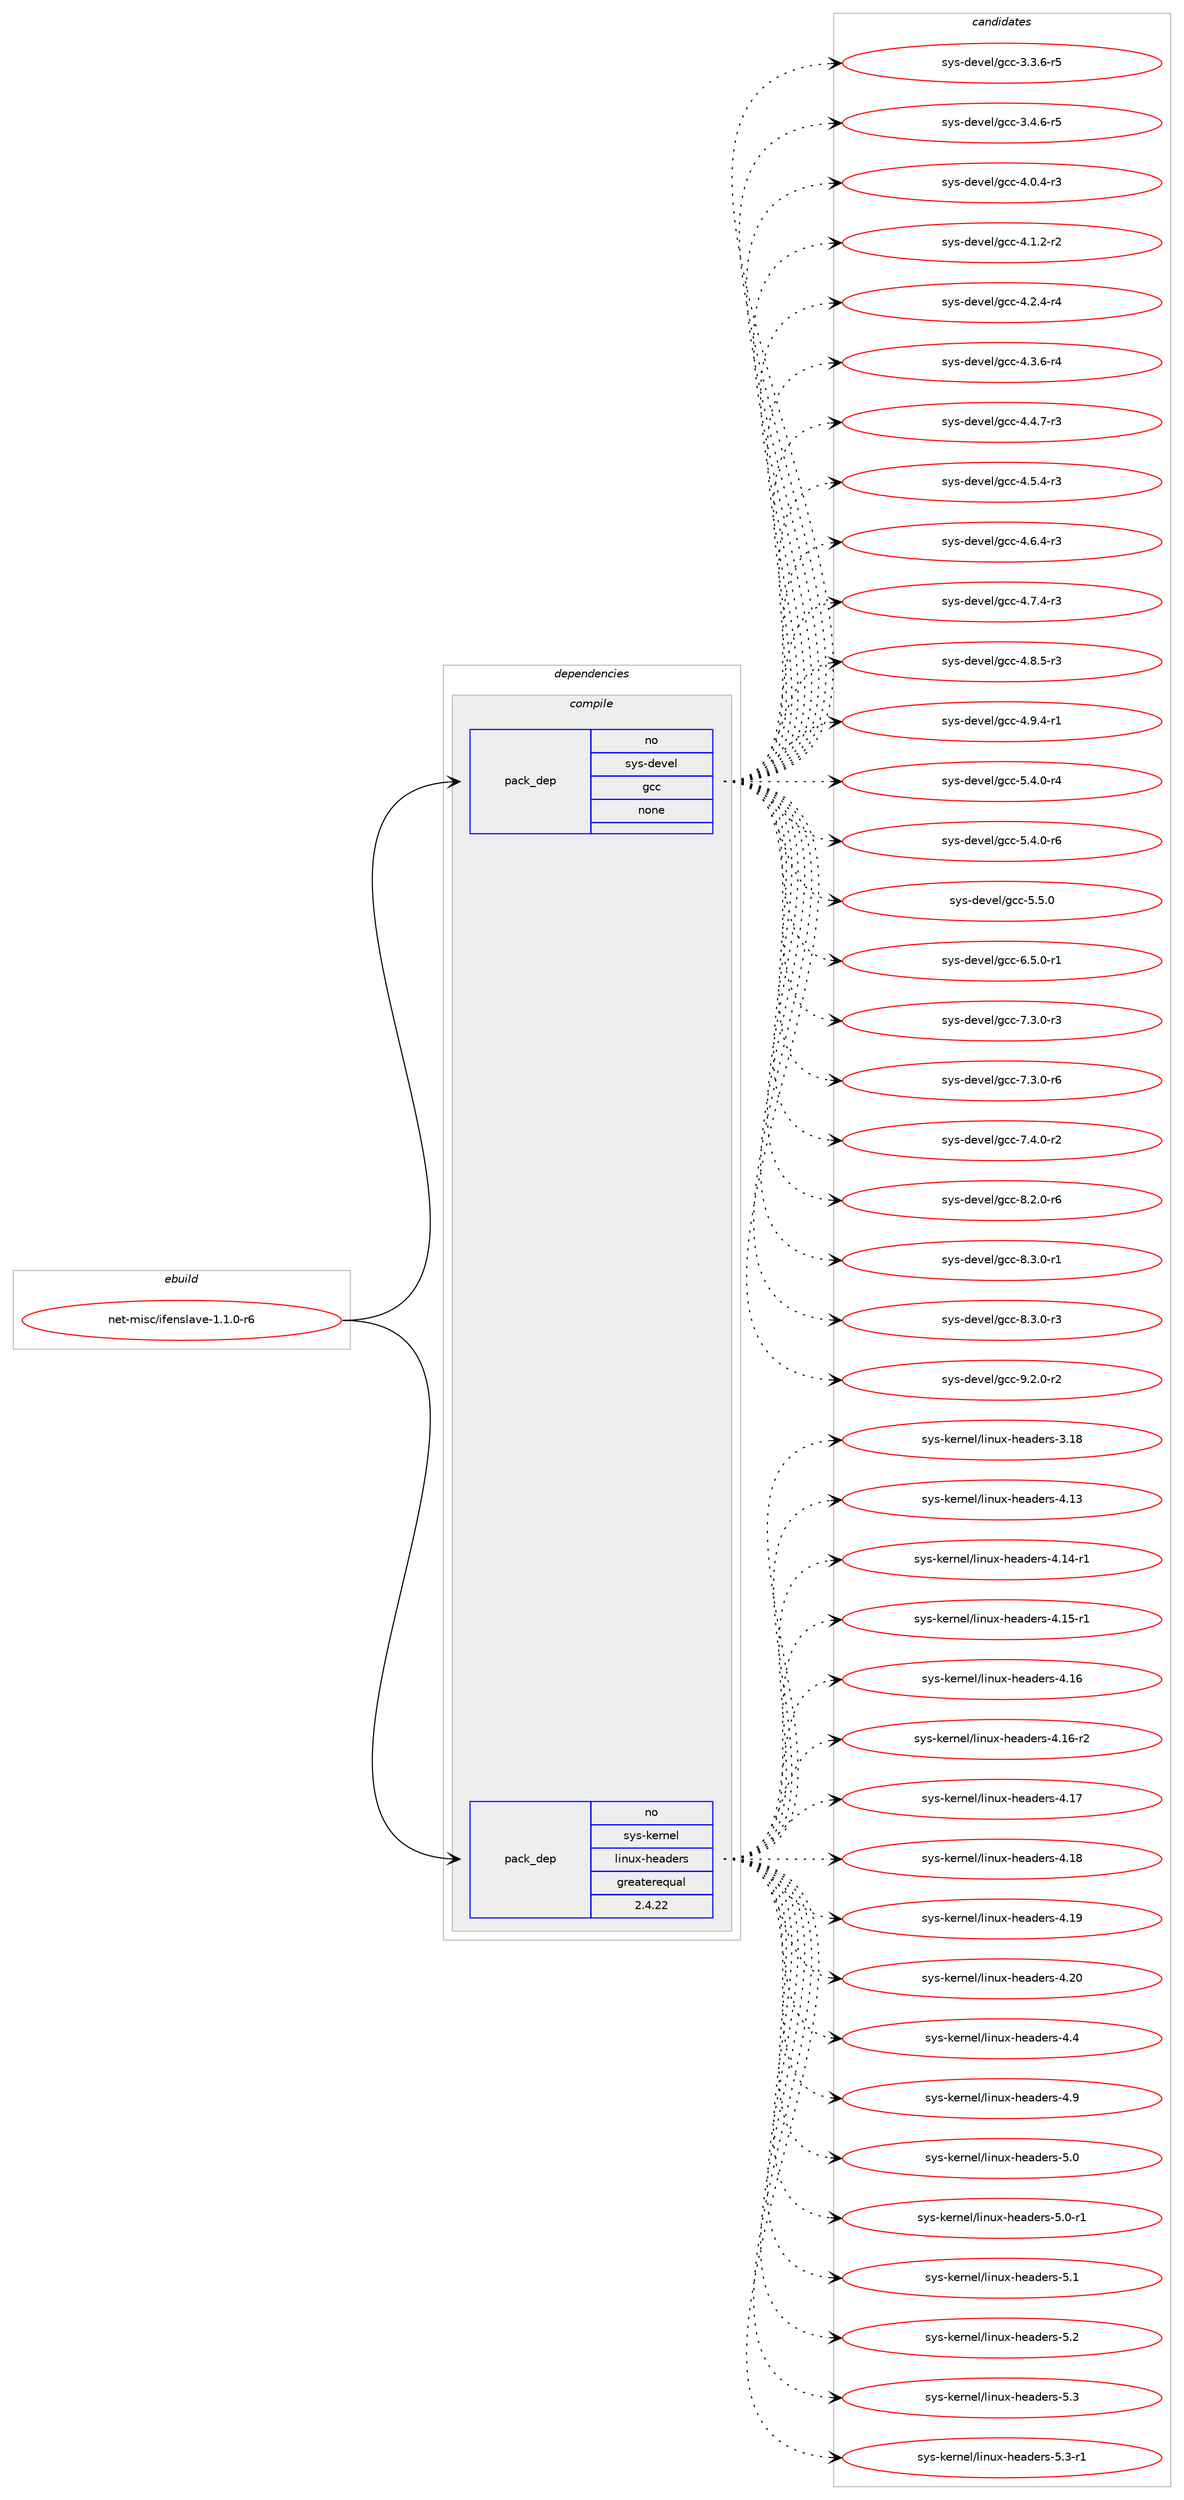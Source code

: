 digraph prolog {

# *************
# Graph options
# *************

newrank=true;
concentrate=true;
compound=true;
graph [rankdir=LR,fontname=Helvetica,fontsize=10,ranksep=1.5];#, ranksep=2.5, nodesep=0.2];
edge  [arrowhead=vee];
node  [fontname=Helvetica,fontsize=10];

# **********
# The ebuild
# **********

subgraph cluster_leftcol {
color=gray;
rank=same;
label=<<i>ebuild</i>>;
id [label="net-misc/ifenslave-1.1.0-r6", color=red, width=4, href="../net-misc/ifenslave-1.1.0-r6.svg"];
}

# ****************
# The dependencies
# ****************

subgraph cluster_midcol {
color=gray;
label=<<i>dependencies</i>>;
subgraph cluster_compile {
fillcolor="#eeeeee";
style=filled;
label=<<i>compile</i>>;
subgraph pack615730 {
dependency833615 [label=<<TABLE BORDER="0" CELLBORDER="1" CELLSPACING="0" CELLPADDING="4" WIDTH="220"><TR><TD ROWSPAN="6" CELLPADDING="30">pack_dep</TD></TR><TR><TD WIDTH="110">no</TD></TR><TR><TD>sys-devel</TD></TR><TR><TD>gcc</TD></TR><TR><TD>none</TD></TR><TR><TD></TD></TR></TABLE>>, shape=none, color=blue];
}
id:e -> dependency833615:w [weight=20,style="solid",arrowhead="vee"];
subgraph pack615731 {
dependency833616 [label=<<TABLE BORDER="0" CELLBORDER="1" CELLSPACING="0" CELLPADDING="4" WIDTH="220"><TR><TD ROWSPAN="6" CELLPADDING="30">pack_dep</TD></TR><TR><TD WIDTH="110">no</TD></TR><TR><TD>sys-kernel</TD></TR><TR><TD>linux-headers</TD></TR><TR><TD>greaterequal</TD></TR><TR><TD>2.4.22</TD></TR></TABLE>>, shape=none, color=blue];
}
id:e -> dependency833616:w [weight=20,style="solid",arrowhead="vee"];
}
subgraph cluster_compileandrun {
fillcolor="#eeeeee";
style=filled;
label=<<i>compile and run</i>>;
}
subgraph cluster_run {
fillcolor="#eeeeee";
style=filled;
label=<<i>run</i>>;
}
}

# **************
# The candidates
# **************

subgraph cluster_choices {
rank=same;
color=gray;
label=<<i>candidates</i>>;

subgraph choice615730 {
color=black;
nodesep=1;
choice115121115451001011181011084710399994551465146544511453 [label="sys-devel/gcc-3.3.6-r5", color=red, width=4,href="../sys-devel/gcc-3.3.6-r5.svg"];
choice115121115451001011181011084710399994551465246544511453 [label="sys-devel/gcc-3.4.6-r5", color=red, width=4,href="../sys-devel/gcc-3.4.6-r5.svg"];
choice115121115451001011181011084710399994552464846524511451 [label="sys-devel/gcc-4.0.4-r3", color=red, width=4,href="../sys-devel/gcc-4.0.4-r3.svg"];
choice115121115451001011181011084710399994552464946504511450 [label="sys-devel/gcc-4.1.2-r2", color=red, width=4,href="../sys-devel/gcc-4.1.2-r2.svg"];
choice115121115451001011181011084710399994552465046524511452 [label="sys-devel/gcc-4.2.4-r4", color=red, width=4,href="../sys-devel/gcc-4.2.4-r4.svg"];
choice115121115451001011181011084710399994552465146544511452 [label="sys-devel/gcc-4.3.6-r4", color=red, width=4,href="../sys-devel/gcc-4.3.6-r4.svg"];
choice115121115451001011181011084710399994552465246554511451 [label="sys-devel/gcc-4.4.7-r3", color=red, width=4,href="../sys-devel/gcc-4.4.7-r3.svg"];
choice115121115451001011181011084710399994552465346524511451 [label="sys-devel/gcc-4.5.4-r3", color=red, width=4,href="../sys-devel/gcc-4.5.4-r3.svg"];
choice115121115451001011181011084710399994552465446524511451 [label="sys-devel/gcc-4.6.4-r3", color=red, width=4,href="../sys-devel/gcc-4.6.4-r3.svg"];
choice115121115451001011181011084710399994552465546524511451 [label="sys-devel/gcc-4.7.4-r3", color=red, width=4,href="../sys-devel/gcc-4.7.4-r3.svg"];
choice115121115451001011181011084710399994552465646534511451 [label="sys-devel/gcc-4.8.5-r3", color=red, width=4,href="../sys-devel/gcc-4.8.5-r3.svg"];
choice115121115451001011181011084710399994552465746524511449 [label="sys-devel/gcc-4.9.4-r1", color=red, width=4,href="../sys-devel/gcc-4.9.4-r1.svg"];
choice115121115451001011181011084710399994553465246484511452 [label="sys-devel/gcc-5.4.0-r4", color=red, width=4,href="../sys-devel/gcc-5.4.0-r4.svg"];
choice115121115451001011181011084710399994553465246484511454 [label="sys-devel/gcc-5.4.0-r6", color=red, width=4,href="../sys-devel/gcc-5.4.0-r6.svg"];
choice11512111545100101118101108471039999455346534648 [label="sys-devel/gcc-5.5.0", color=red, width=4,href="../sys-devel/gcc-5.5.0.svg"];
choice115121115451001011181011084710399994554465346484511449 [label="sys-devel/gcc-6.5.0-r1", color=red, width=4,href="../sys-devel/gcc-6.5.0-r1.svg"];
choice115121115451001011181011084710399994555465146484511451 [label="sys-devel/gcc-7.3.0-r3", color=red, width=4,href="../sys-devel/gcc-7.3.0-r3.svg"];
choice115121115451001011181011084710399994555465146484511454 [label="sys-devel/gcc-7.3.0-r6", color=red, width=4,href="../sys-devel/gcc-7.3.0-r6.svg"];
choice115121115451001011181011084710399994555465246484511450 [label="sys-devel/gcc-7.4.0-r2", color=red, width=4,href="../sys-devel/gcc-7.4.0-r2.svg"];
choice115121115451001011181011084710399994556465046484511454 [label="sys-devel/gcc-8.2.0-r6", color=red, width=4,href="../sys-devel/gcc-8.2.0-r6.svg"];
choice115121115451001011181011084710399994556465146484511449 [label="sys-devel/gcc-8.3.0-r1", color=red, width=4,href="../sys-devel/gcc-8.3.0-r1.svg"];
choice115121115451001011181011084710399994556465146484511451 [label="sys-devel/gcc-8.3.0-r3", color=red, width=4,href="../sys-devel/gcc-8.3.0-r3.svg"];
choice115121115451001011181011084710399994557465046484511450 [label="sys-devel/gcc-9.2.0-r2", color=red, width=4,href="../sys-devel/gcc-9.2.0-r2.svg"];
dependency833615:e -> choice115121115451001011181011084710399994551465146544511453:w [style=dotted,weight="100"];
dependency833615:e -> choice115121115451001011181011084710399994551465246544511453:w [style=dotted,weight="100"];
dependency833615:e -> choice115121115451001011181011084710399994552464846524511451:w [style=dotted,weight="100"];
dependency833615:e -> choice115121115451001011181011084710399994552464946504511450:w [style=dotted,weight="100"];
dependency833615:e -> choice115121115451001011181011084710399994552465046524511452:w [style=dotted,weight="100"];
dependency833615:e -> choice115121115451001011181011084710399994552465146544511452:w [style=dotted,weight="100"];
dependency833615:e -> choice115121115451001011181011084710399994552465246554511451:w [style=dotted,weight="100"];
dependency833615:e -> choice115121115451001011181011084710399994552465346524511451:w [style=dotted,weight="100"];
dependency833615:e -> choice115121115451001011181011084710399994552465446524511451:w [style=dotted,weight="100"];
dependency833615:e -> choice115121115451001011181011084710399994552465546524511451:w [style=dotted,weight="100"];
dependency833615:e -> choice115121115451001011181011084710399994552465646534511451:w [style=dotted,weight="100"];
dependency833615:e -> choice115121115451001011181011084710399994552465746524511449:w [style=dotted,weight="100"];
dependency833615:e -> choice115121115451001011181011084710399994553465246484511452:w [style=dotted,weight="100"];
dependency833615:e -> choice115121115451001011181011084710399994553465246484511454:w [style=dotted,weight="100"];
dependency833615:e -> choice11512111545100101118101108471039999455346534648:w [style=dotted,weight="100"];
dependency833615:e -> choice115121115451001011181011084710399994554465346484511449:w [style=dotted,weight="100"];
dependency833615:e -> choice115121115451001011181011084710399994555465146484511451:w [style=dotted,weight="100"];
dependency833615:e -> choice115121115451001011181011084710399994555465146484511454:w [style=dotted,weight="100"];
dependency833615:e -> choice115121115451001011181011084710399994555465246484511450:w [style=dotted,weight="100"];
dependency833615:e -> choice115121115451001011181011084710399994556465046484511454:w [style=dotted,weight="100"];
dependency833615:e -> choice115121115451001011181011084710399994556465146484511449:w [style=dotted,weight="100"];
dependency833615:e -> choice115121115451001011181011084710399994556465146484511451:w [style=dotted,weight="100"];
dependency833615:e -> choice115121115451001011181011084710399994557465046484511450:w [style=dotted,weight="100"];
}
subgraph choice615731 {
color=black;
nodesep=1;
choice115121115451071011141101011084710810511011712045104101971001011141154551464956 [label="sys-kernel/linux-headers-3.18", color=red, width=4,href="../sys-kernel/linux-headers-3.18.svg"];
choice115121115451071011141101011084710810511011712045104101971001011141154552464951 [label="sys-kernel/linux-headers-4.13", color=red, width=4,href="../sys-kernel/linux-headers-4.13.svg"];
choice1151211154510710111411010110847108105110117120451041019710010111411545524649524511449 [label="sys-kernel/linux-headers-4.14-r1", color=red, width=4,href="../sys-kernel/linux-headers-4.14-r1.svg"];
choice1151211154510710111411010110847108105110117120451041019710010111411545524649534511449 [label="sys-kernel/linux-headers-4.15-r1", color=red, width=4,href="../sys-kernel/linux-headers-4.15-r1.svg"];
choice115121115451071011141101011084710810511011712045104101971001011141154552464954 [label="sys-kernel/linux-headers-4.16", color=red, width=4,href="../sys-kernel/linux-headers-4.16.svg"];
choice1151211154510710111411010110847108105110117120451041019710010111411545524649544511450 [label="sys-kernel/linux-headers-4.16-r2", color=red, width=4,href="../sys-kernel/linux-headers-4.16-r2.svg"];
choice115121115451071011141101011084710810511011712045104101971001011141154552464955 [label="sys-kernel/linux-headers-4.17", color=red, width=4,href="../sys-kernel/linux-headers-4.17.svg"];
choice115121115451071011141101011084710810511011712045104101971001011141154552464956 [label="sys-kernel/linux-headers-4.18", color=red, width=4,href="../sys-kernel/linux-headers-4.18.svg"];
choice115121115451071011141101011084710810511011712045104101971001011141154552464957 [label="sys-kernel/linux-headers-4.19", color=red, width=4,href="../sys-kernel/linux-headers-4.19.svg"];
choice115121115451071011141101011084710810511011712045104101971001011141154552465048 [label="sys-kernel/linux-headers-4.20", color=red, width=4,href="../sys-kernel/linux-headers-4.20.svg"];
choice1151211154510710111411010110847108105110117120451041019710010111411545524652 [label="sys-kernel/linux-headers-4.4", color=red, width=4,href="../sys-kernel/linux-headers-4.4.svg"];
choice1151211154510710111411010110847108105110117120451041019710010111411545524657 [label="sys-kernel/linux-headers-4.9", color=red, width=4,href="../sys-kernel/linux-headers-4.9.svg"];
choice1151211154510710111411010110847108105110117120451041019710010111411545534648 [label="sys-kernel/linux-headers-5.0", color=red, width=4,href="../sys-kernel/linux-headers-5.0.svg"];
choice11512111545107101114110101108471081051101171204510410197100101114115455346484511449 [label="sys-kernel/linux-headers-5.0-r1", color=red, width=4,href="../sys-kernel/linux-headers-5.0-r1.svg"];
choice1151211154510710111411010110847108105110117120451041019710010111411545534649 [label="sys-kernel/linux-headers-5.1", color=red, width=4,href="../sys-kernel/linux-headers-5.1.svg"];
choice1151211154510710111411010110847108105110117120451041019710010111411545534650 [label="sys-kernel/linux-headers-5.2", color=red, width=4,href="../sys-kernel/linux-headers-5.2.svg"];
choice1151211154510710111411010110847108105110117120451041019710010111411545534651 [label="sys-kernel/linux-headers-5.3", color=red, width=4,href="../sys-kernel/linux-headers-5.3.svg"];
choice11512111545107101114110101108471081051101171204510410197100101114115455346514511449 [label="sys-kernel/linux-headers-5.3-r1", color=red, width=4,href="../sys-kernel/linux-headers-5.3-r1.svg"];
dependency833616:e -> choice115121115451071011141101011084710810511011712045104101971001011141154551464956:w [style=dotted,weight="100"];
dependency833616:e -> choice115121115451071011141101011084710810511011712045104101971001011141154552464951:w [style=dotted,weight="100"];
dependency833616:e -> choice1151211154510710111411010110847108105110117120451041019710010111411545524649524511449:w [style=dotted,weight="100"];
dependency833616:e -> choice1151211154510710111411010110847108105110117120451041019710010111411545524649534511449:w [style=dotted,weight="100"];
dependency833616:e -> choice115121115451071011141101011084710810511011712045104101971001011141154552464954:w [style=dotted,weight="100"];
dependency833616:e -> choice1151211154510710111411010110847108105110117120451041019710010111411545524649544511450:w [style=dotted,weight="100"];
dependency833616:e -> choice115121115451071011141101011084710810511011712045104101971001011141154552464955:w [style=dotted,weight="100"];
dependency833616:e -> choice115121115451071011141101011084710810511011712045104101971001011141154552464956:w [style=dotted,weight="100"];
dependency833616:e -> choice115121115451071011141101011084710810511011712045104101971001011141154552464957:w [style=dotted,weight="100"];
dependency833616:e -> choice115121115451071011141101011084710810511011712045104101971001011141154552465048:w [style=dotted,weight="100"];
dependency833616:e -> choice1151211154510710111411010110847108105110117120451041019710010111411545524652:w [style=dotted,weight="100"];
dependency833616:e -> choice1151211154510710111411010110847108105110117120451041019710010111411545524657:w [style=dotted,weight="100"];
dependency833616:e -> choice1151211154510710111411010110847108105110117120451041019710010111411545534648:w [style=dotted,weight="100"];
dependency833616:e -> choice11512111545107101114110101108471081051101171204510410197100101114115455346484511449:w [style=dotted,weight="100"];
dependency833616:e -> choice1151211154510710111411010110847108105110117120451041019710010111411545534649:w [style=dotted,weight="100"];
dependency833616:e -> choice1151211154510710111411010110847108105110117120451041019710010111411545534650:w [style=dotted,weight="100"];
dependency833616:e -> choice1151211154510710111411010110847108105110117120451041019710010111411545534651:w [style=dotted,weight="100"];
dependency833616:e -> choice11512111545107101114110101108471081051101171204510410197100101114115455346514511449:w [style=dotted,weight="100"];
}
}

}
